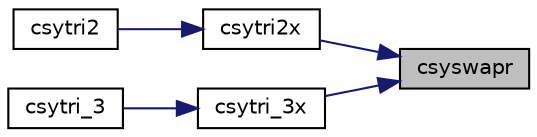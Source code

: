 digraph "csyswapr"
{
 // LATEX_PDF_SIZE
  edge [fontname="Helvetica",fontsize="10",labelfontname="Helvetica",labelfontsize="10"];
  node [fontname="Helvetica",fontsize="10",shape=record];
  rankdir="RL";
  Node1 [label="csyswapr",height=0.2,width=0.4,color="black", fillcolor="grey75", style="filled", fontcolor="black",tooltip="CSYSWAPR"];
  Node1 -> Node2 [dir="back",color="midnightblue",fontsize="10",style="solid",fontname="Helvetica"];
  Node2 [label="csytri2x",height=0.2,width=0.4,color="black", fillcolor="white", style="filled",URL="$csytri2x_8f.html#ad885e99b62087bfc142f1ca6e51f6941",tooltip="CSYTRI2X"];
  Node2 -> Node3 [dir="back",color="midnightblue",fontsize="10",style="solid",fontname="Helvetica"];
  Node3 [label="csytri2",height=0.2,width=0.4,color="black", fillcolor="white", style="filled",URL="$csytri2_8f.html#a2d7c0e6bd15ea0feb3e19156fd6222ef",tooltip="CSYTRI2"];
  Node1 -> Node4 [dir="back",color="midnightblue",fontsize="10",style="solid",fontname="Helvetica"];
  Node4 [label="csytri_3x",height=0.2,width=0.4,color="black", fillcolor="white", style="filled",URL="$csytri__3x_8f.html#aab94d207da90a7fc4248793bbce9d803",tooltip="CSYTRI_3X"];
  Node4 -> Node5 [dir="back",color="midnightblue",fontsize="10",style="solid",fontname="Helvetica"];
  Node5 [label="csytri_3",height=0.2,width=0.4,color="black", fillcolor="white", style="filled",URL="$csytri__3_8f.html#a3402040636f0ebdb6510b2b2820c7b25",tooltip="CSYTRI_3"];
}
